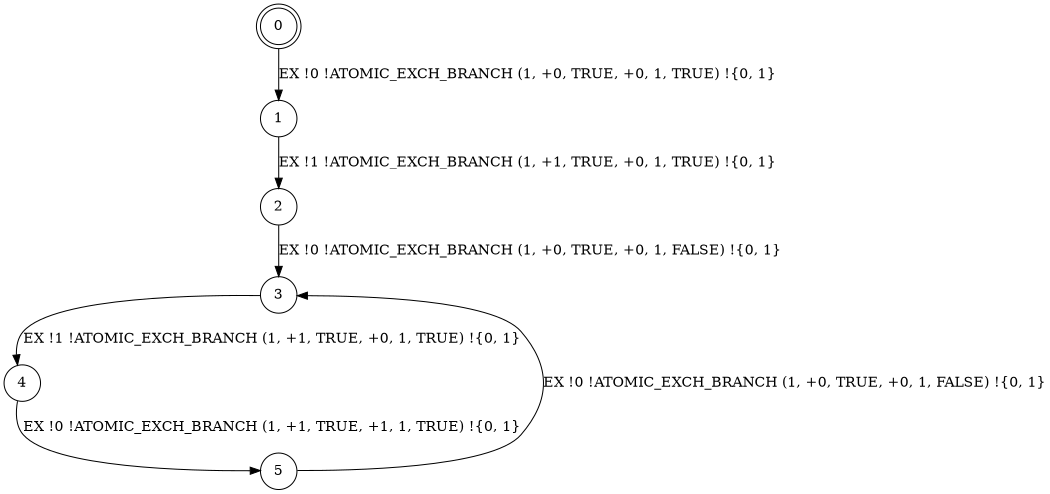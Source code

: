 digraph BCG {
size = "7, 10.5";
center = TRUE;
node [shape = circle];
0 [peripheries = 2];
0 -> 1 [label = "EX !0 !ATOMIC_EXCH_BRANCH (1, +0, TRUE, +0, 1, TRUE) !{0, 1}"];
1 -> 2 [label = "EX !1 !ATOMIC_EXCH_BRANCH (1, +1, TRUE, +0, 1, TRUE) !{0, 1}"];
2 -> 3 [label = "EX !0 !ATOMIC_EXCH_BRANCH (1, +0, TRUE, +0, 1, FALSE) !{0, 1}"];
3 -> 4 [label = "EX !1 !ATOMIC_EXCH_BRANCH (1, +1, TRUE, +0, 1, TRUE) !{0, 1}"];
4 -> 5 [label = "EX !0 !ATOMIC_EXCH_BRANCH (1, +1, TRUE, +1, 1, TRUE) !{0, 1}"];
5 -> 3 [label = "EX !0 !ATOMIC_EXCH_BRANCH (1, +0, TRUE, +0, 1, FALSE) !{0, 1}"];
}
